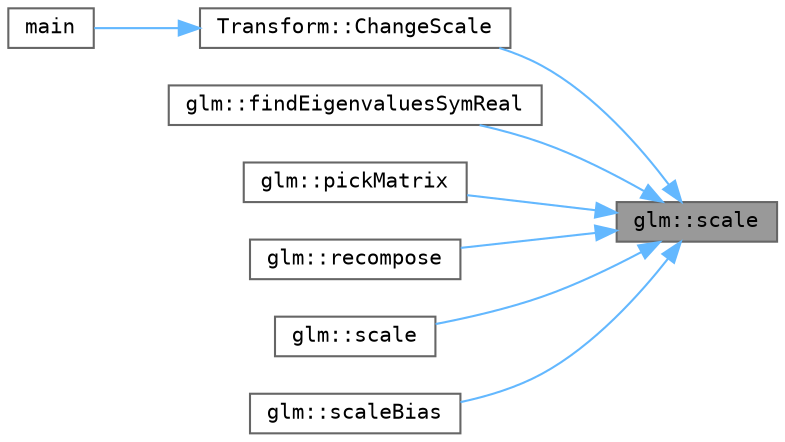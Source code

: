 digraph "glm::scale"
{
 // LATEX_PDF_SIZE
  bgcolor="transparent";
  edge [fontname=Terminal,fontsize=10,labelfontname=Helvetica,labelfontsize=10];
  node [fontname=Terminal,fontsize=10,shape=box,height=0.2,width=0.4];
  rankdir="RL";
  Node1 [label="glm::scale",height=0.2,width=0.4,color="gray40", fillcolor="grey60", style="filled", fontcolor="black",tooltip=" "];
  Node1 -> Node2 [dir="back",color="steelblue1",style="solid"];
  Node2 [label="Transform::ChangeScale",height=0.2,width=0.4,color="grey40", fillcolor="white", style="filled",URL="$class_transform.html#a7bdfd5cf2cac6fc06216e0c93e469e67",tooltip="Applis a scalar to our matrix"];
  Node2 -> Node3 [dir="back",color="steelblue1",style="solid"];
  Node3 [label="main",height=0.2,width=0.4,color="grey40", fillcolor="white", style="filled",URL="$main_8cpp.html#ae66f6b31b5ad750f1fe042a706a4e3d4",tooltip=" "];
  Node1 -> Node4 [dir="back",color="steelblue1",style="solid"];
  Node4 [label="glm::findEigenvaluesSymReal",height=0.2,width=0.4,color="grey40", fillcolor="white", style="filled",URL="$group__gtx__pca.html#ga0586007af1073c8b0f629bca0ee7c46c",tooltip=" "];
  Node1 -> Node5 [dir="back",color="steelblue1",style="solid"];
  Node5 [label="glm::pickMatrix",height=0.2,width=0.4,color="grey40", fillcolor="white", style="filled",URL="$group__ext__matrix__projection.html#ga0f93e1b7ea6887f31b643ce5099b1173",tooltip=" "];
  Node1 -> Node6 [dir="back",color="steelblue1",style="solid"];
  Node6 [label="glm::recompose",height=0.2,width=0.4,color="grey40", fillcolor="white", style="filled",URL="$group__gtx__matrix__decompose.html#ga8f836f4e7cc19ba301fc135d579aa2bc",tooltip=" "];
  Node1 -> Node7 [dir="back",color="steelblue1",style="solid"];
  Node7 [label="glm::scale",height=0.2,width=0.4,color="grey40", fillcolor="white", style="filled",URL="$group__gtx__transform.html#ga39771eee574ef52b5b706f831477c63b",tooltip=" "];
  Node1 -> Node8 [dir="back",color="steelblue1",style="solid"];
  Node8 [label="glm::scaleBias",height=0.2,width=0.4,color="grey40", fillcolor="white", style="filled",URL="$group__gtx__transform2.html#gad9a3e611fee11d78e7d027f50288f0eb",tooltip=" "];
}
